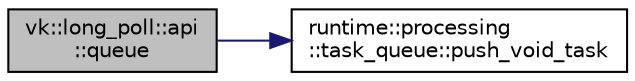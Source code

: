 digraph "vk::long_poll::api::queue"
{
 // LATEX_PDF_SIZE
  edge [fontname="Helvetica",fontsize="10",labelfontname="Helvetica",labelfontsize="10"];
  node [fontname="Helvetica",fontsize="10",shape=record];
  rankdir="LR";
  Node1 [label="vk::long_poll::api\l::queue",height=0.2,width=0.4,color="black", fillcolor="grey75", style="filled", fontcolor="black",tooltip="Push task to thread pool queue."];
  Node1 -> Node2 [color="midnightblue",fontsize="10",style="solid",fontname="Helvetica"];
  Node2 [label="runtime::processing\l::task_queue::push_void_task",height=0.2,width=0.4,color="black", fillcolor="white", style="filled",URL="$classruntime_1_1processing_1_1task__queue.html#a75a5a4d113877e2f3ea2a88dd71de28e",tooltip=" "];
}
